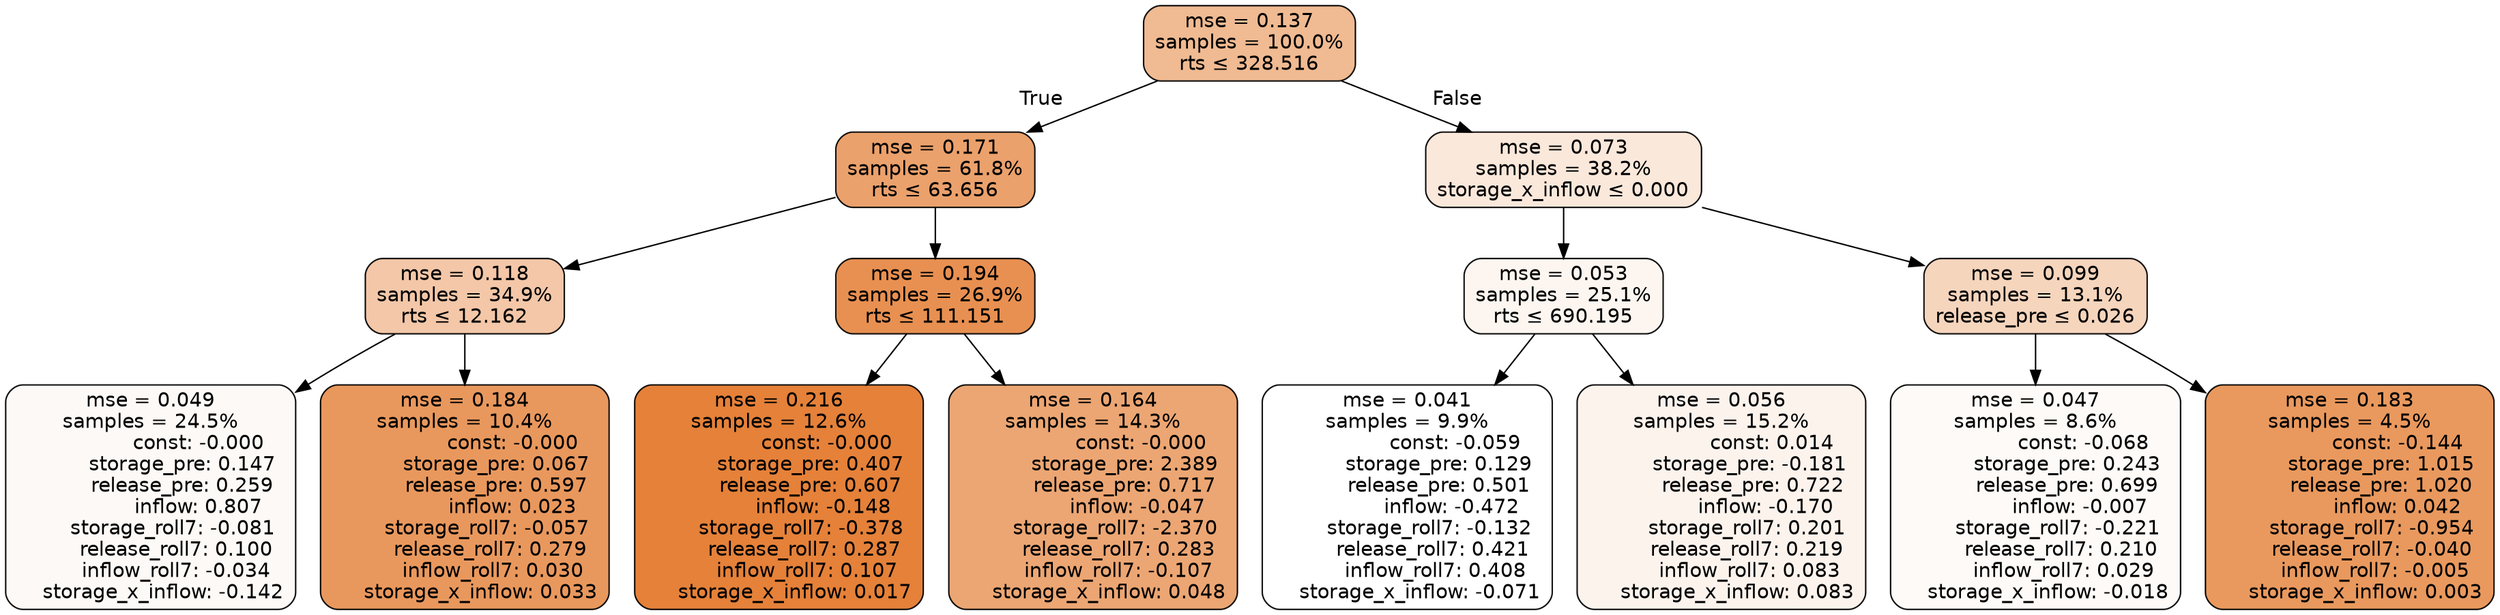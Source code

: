 digraph tree {
bgcolor="transparent"
node [shape=rectangle, style="filled, rounded", color="black", fontname=helvetica] ;
edge [fontname=helvetica] ;
	"0" [label="mse = 0.137
samples = 100.0%
rts &le; 328.516", fillcolor="#f0ba92"]
	"1" [label="mse = 0.171
samples = 61.8%
rts &le; 63.656", fillcolor="#eba16c"]
	"2" [label="mse = 0.118
samples = 34.9%
rts &le; 12.162", fillcolor="#f3c7a8"]
	"3" [label="mse = 0.049
samples = 24.5%
               const: -0.000
          storage_pre: 0.147
          release_pre: 0.259
               inflow: 0.807
       storage_roll7: -0.081
        release_roll7: 0.100
        inflow_roll7: -0.034
    storage_x_inflow: -0.142", fillcolor="#fdf9f6"]
	"4" [label="mse = 0.184
samples = 10.4%
               const: -0.000
          storage_pre: 0.067
          release_pre: 0.597
               inflow: 0.023
       storage_roll7: -0.057
        release_roll7: 0.279
         inflow_roll7: 0.030
     storage_x_inflow: 0.033", fillcolor="#e9985d"]
	"5" [label="mse = 0.194
samples = 26.9%
rts &le; 111.151", fillcolor="#e89051"]
	"6" [label="mse = 0.216
samples = 12.6%
               const: -0.000
          storage_pre: 0.407
          release_pre: 0.607
              inflow: -0.148
       storage_roll7: -0.378
        release_roll7: 0.287
         inflow_roll7: 0.107
     storage_x_inflow: 0.017", fillcolor="#e58139"]
	"7" [label="mse = 0.164
samples = 14.3%
               const: -0.000
          storage_pre: 2.389
          release_pre: 0.717
              inflow: -0.047
       storage_roll7: -2.370
        release_roll7: 0.283
        inflow_roll7: -0.107
     storage_x_inflow: 0.048", fillcolor="#eca673"]
	"8" [label="mse = 0.073
samples = 38.2%
storage_x_inflow &le; 0.000", fillcolor="#fae8db"]
	"9" [label="mse = 0.053
samples = 25.1%
rts &le; 690.195", fillcolor="#fdf6f0"]
	"10" [label="mse = 0.041
samples = 9.9%
               const: -0.059
          storage_pre: 0.129
          release_pre: 0.501
              inflow: -0.472
       storage_roll7: -0.132
        release_roll7: 0.421
         inflow_roll7: 0.408
    storage_x_inflow: -0.071", fillcolor="#ffffff"]
	"11" [label="mse = 0.056
samples = 15.2%
                const: 0.014
         storage_pre: -0.181
          release_pre: 0.722
              inflow: -0.170
        storage_roll7: 0.201
        release_roll7: 0.219
         inflow_roll7: 0.083
     storage_x_inflow: 0.083", fillcolor="#fcf3ed"]
	"12" [label="mse = 0.099
samples = 13.1%
release_pre &le; 0.026", fillcolor="#f6d5bd"]
	"13" [label="mse = 0.047
samples = 8.6%
               const: -0.068
          storage_pre: 0.243
          release_pre: 0.699
              inflow: -0.007
       storage_roll7: -0.221
        release_roll7: 0.210
         inflow_roll7: 0.029
    storage_x_inflow: -0.018", fillcolor="#fdfaf7"]
	"14" [label="mse = 0.183
samples = 4.5%
               const: -0.144
          storage_pre: 1.015
          release_pre: 1.020
               inflow: 0.042
       storage_roll7: -0.954
       release_roll7: -0.040
        inflow_roll7: -0.005
     storage_x_inflow: 0.003", fillcolor="#e9995e"]

	"0" -> "1" [labeldistance=2.5, labelangle=45, headlabel="True"]
	"1" -> "2"
	"2" -> "3"
	"2" -> "4"
	"1" -> "5"
	"5" -> "6"
	"5" -> "7"
	"0" -> "8" [labeldistance=2.5, labelangle=-45, headlabel="False"]
	"8" -> "9"
	"9" -> "10"
	"9" -> "11"
	"8" -> "12"
	"12" -> "13"
	"12" -> "14"
}